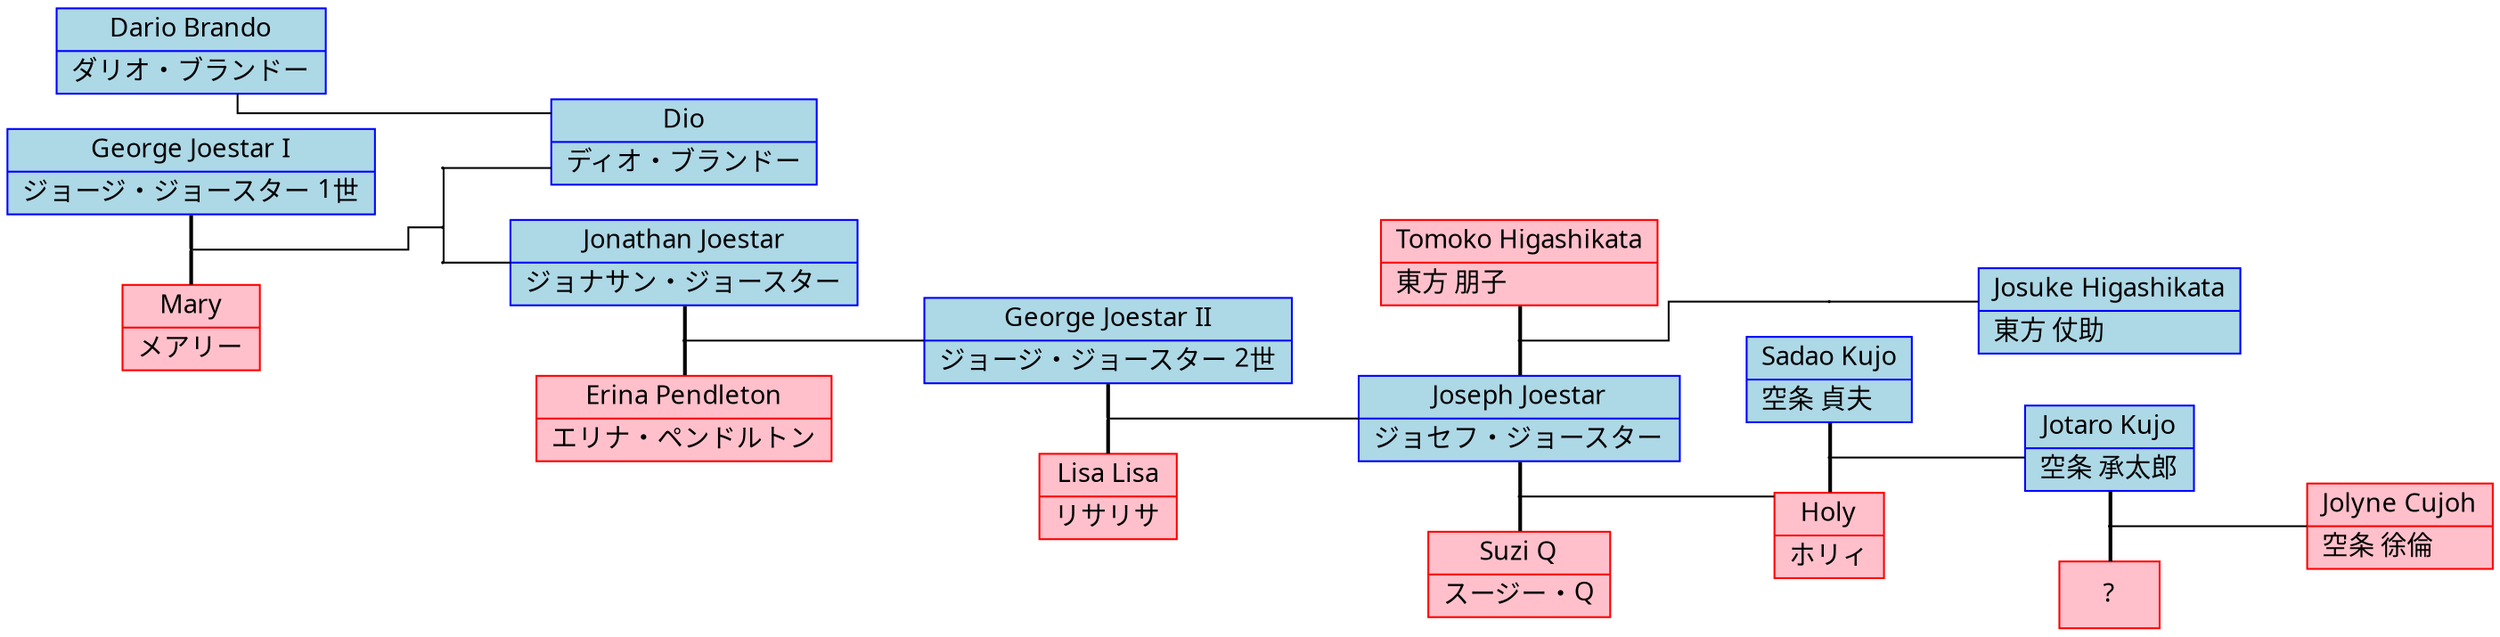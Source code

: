 graph "Joestars" {
graph [charset="UTF-8", rankdir="LR", splines="ortho"]
node [fontname="Sans", shape="record"]





GeorgeI [color="blue", fillcolor="lightblue", label=" George&nbsp;Joestar&nbsp;I| ジョージ・ジョースター&nbsp;1世\l", style="filled"]

Mary [color="red", fillcolor="pink", label=" Mary| メアリー\l", style="filled"]

Dario [color="blue", fillcolor="lightblue", label=" Dario&nbsp;Brando| ダリオ・ブランドー\l", style="filled"]

Jonathan [color="blue", fillcolor="lightblue", label=" Jonathan&nbsp;Joestar| ジョナサン・ジョースター\l", style="filled"]

Erina [color="red", fillcolor="pink", label=" Erina&nbsp;Pendleton| エリナ・ペンドルトン\l", style="filled"]

Dio [color="blue", fillcolor="lightblue", label=" Dio| ディオ・ブランドー\l", style="filled"]

GeorgeII [color="blue", fillcolor="lightblue", label=" George&nbsp;Joestar&nbsp;II| ジョージ・ジョースター&nbsp;2世\l", style="filled"]

LisaLisa [color="red", fillcolor="pink", label=" Lisa&nbsp;Lisa| リサリサ\l", style="filled"]

Joseph [color="blue", fillcolor="lightblue", label=" Joseph&nbsp;Joestar| ジョセフ・ジョースター\l", style="filled"]

SuziQ [color="red", fillcolor="pink", label=" Suzi&nbsp;Q| スージー・Q\l", style="filled"]

Tomoko [color="red", fillcolor="pink", label=" Tomoko&nbsp;Higashikata| 東方&nbsp;朋子\l", style="filled"]

Sadao [color="blue", fillcolor="lightblue", label=" Sadao&nbsp;Kujo| 空条&nbsp;貞夫\l", style="filled"]

Holy [color="red", fillcolor="pink", label=" Holy| ホリィ\l", style="filled"]

Jotaro [color="blue", fillcolor="lightblue", label=" Jotaro&nbsp;Kujo| 空条&nbsp;承太郎\l", style="filled"]

JotaroWife [color="red", fillcolor="pink", label=" ?", style="filled"]

Jolyne [color="red", fillcolor="pink", label=" Jolyne&nbsp;Cujoh| 空条&nbsp;徐倫\l", style="filled"]

Josuke [color="blue", fillcolor="lightblue", label=" Josuke&nbsp;Higashikata| 東方&nbsp;仗助\l", style="filled"]

{rank=same; Dario -- GeorgeI [style=invis]}

{rank=same; Dio -- Jonathan [style=invis]}

{rank=same; Tomoko -- Joseph -- SuziQ [style=invis]}

{rank=same; Josuke -- Jotaro [style=invis]}

Dario -- Dio

f1_p [height="0.01", shape="point", width="0.01"]
f1_c0 [height="0.01", shape="point", width="0.01"]
f1_c1 [height="0.01", shape="point", width="0.01"]
f1_c2 [height="0.01", shape="point", width="0.01"]
{rank=same; GeorgeI -- f1_p -- Mary [style=bold]}
{rank=same; f1_c0 -- f1_c1 -- f1_c2}
f1_p -- f1_c1
f1_c0 -- Dio
f1_c2 -- Jonathan

f2_p [height="0.01", shape="point", width="0.01"]
{rank=same; Jonathan -- f2_p -- Erina [style=bold]}
f2_p -- GeorgeII

f3_p [height="0.01", shape="point", width="0.01"]
{rank=same; GeorgeII -- f3_p -- LisaLisa [style=bold]}
f3_p -- Joseph

f4_p [height="0.01", shape="point", width="0.01"]
f4_c [height="0.01", shape="point", width="0.01"]
{rank=same; Tomoko -- f4_p -- Joseph [style=bold]}
f4_p -- f4_c
f4_c -- Josuke

f5_p [height="0.01", shape="point", width="0.01"]
{rank=same; Joseph -- f5_p -- SuziQ [style=bold]}
f5_p -- Holy

f6_p [height="0.01", shape="point", width="0.01"]
{rank=same; Sadao -- f6_p -- Holy [style=bold]}
f6_p -- Jotaro

f7_p [height="0.01", shape="point", width="0.01"]
{rank=same; Jotaro -- f7_p -- JotaroWife [style=bold]}
f7_p -- Jolyne

}
